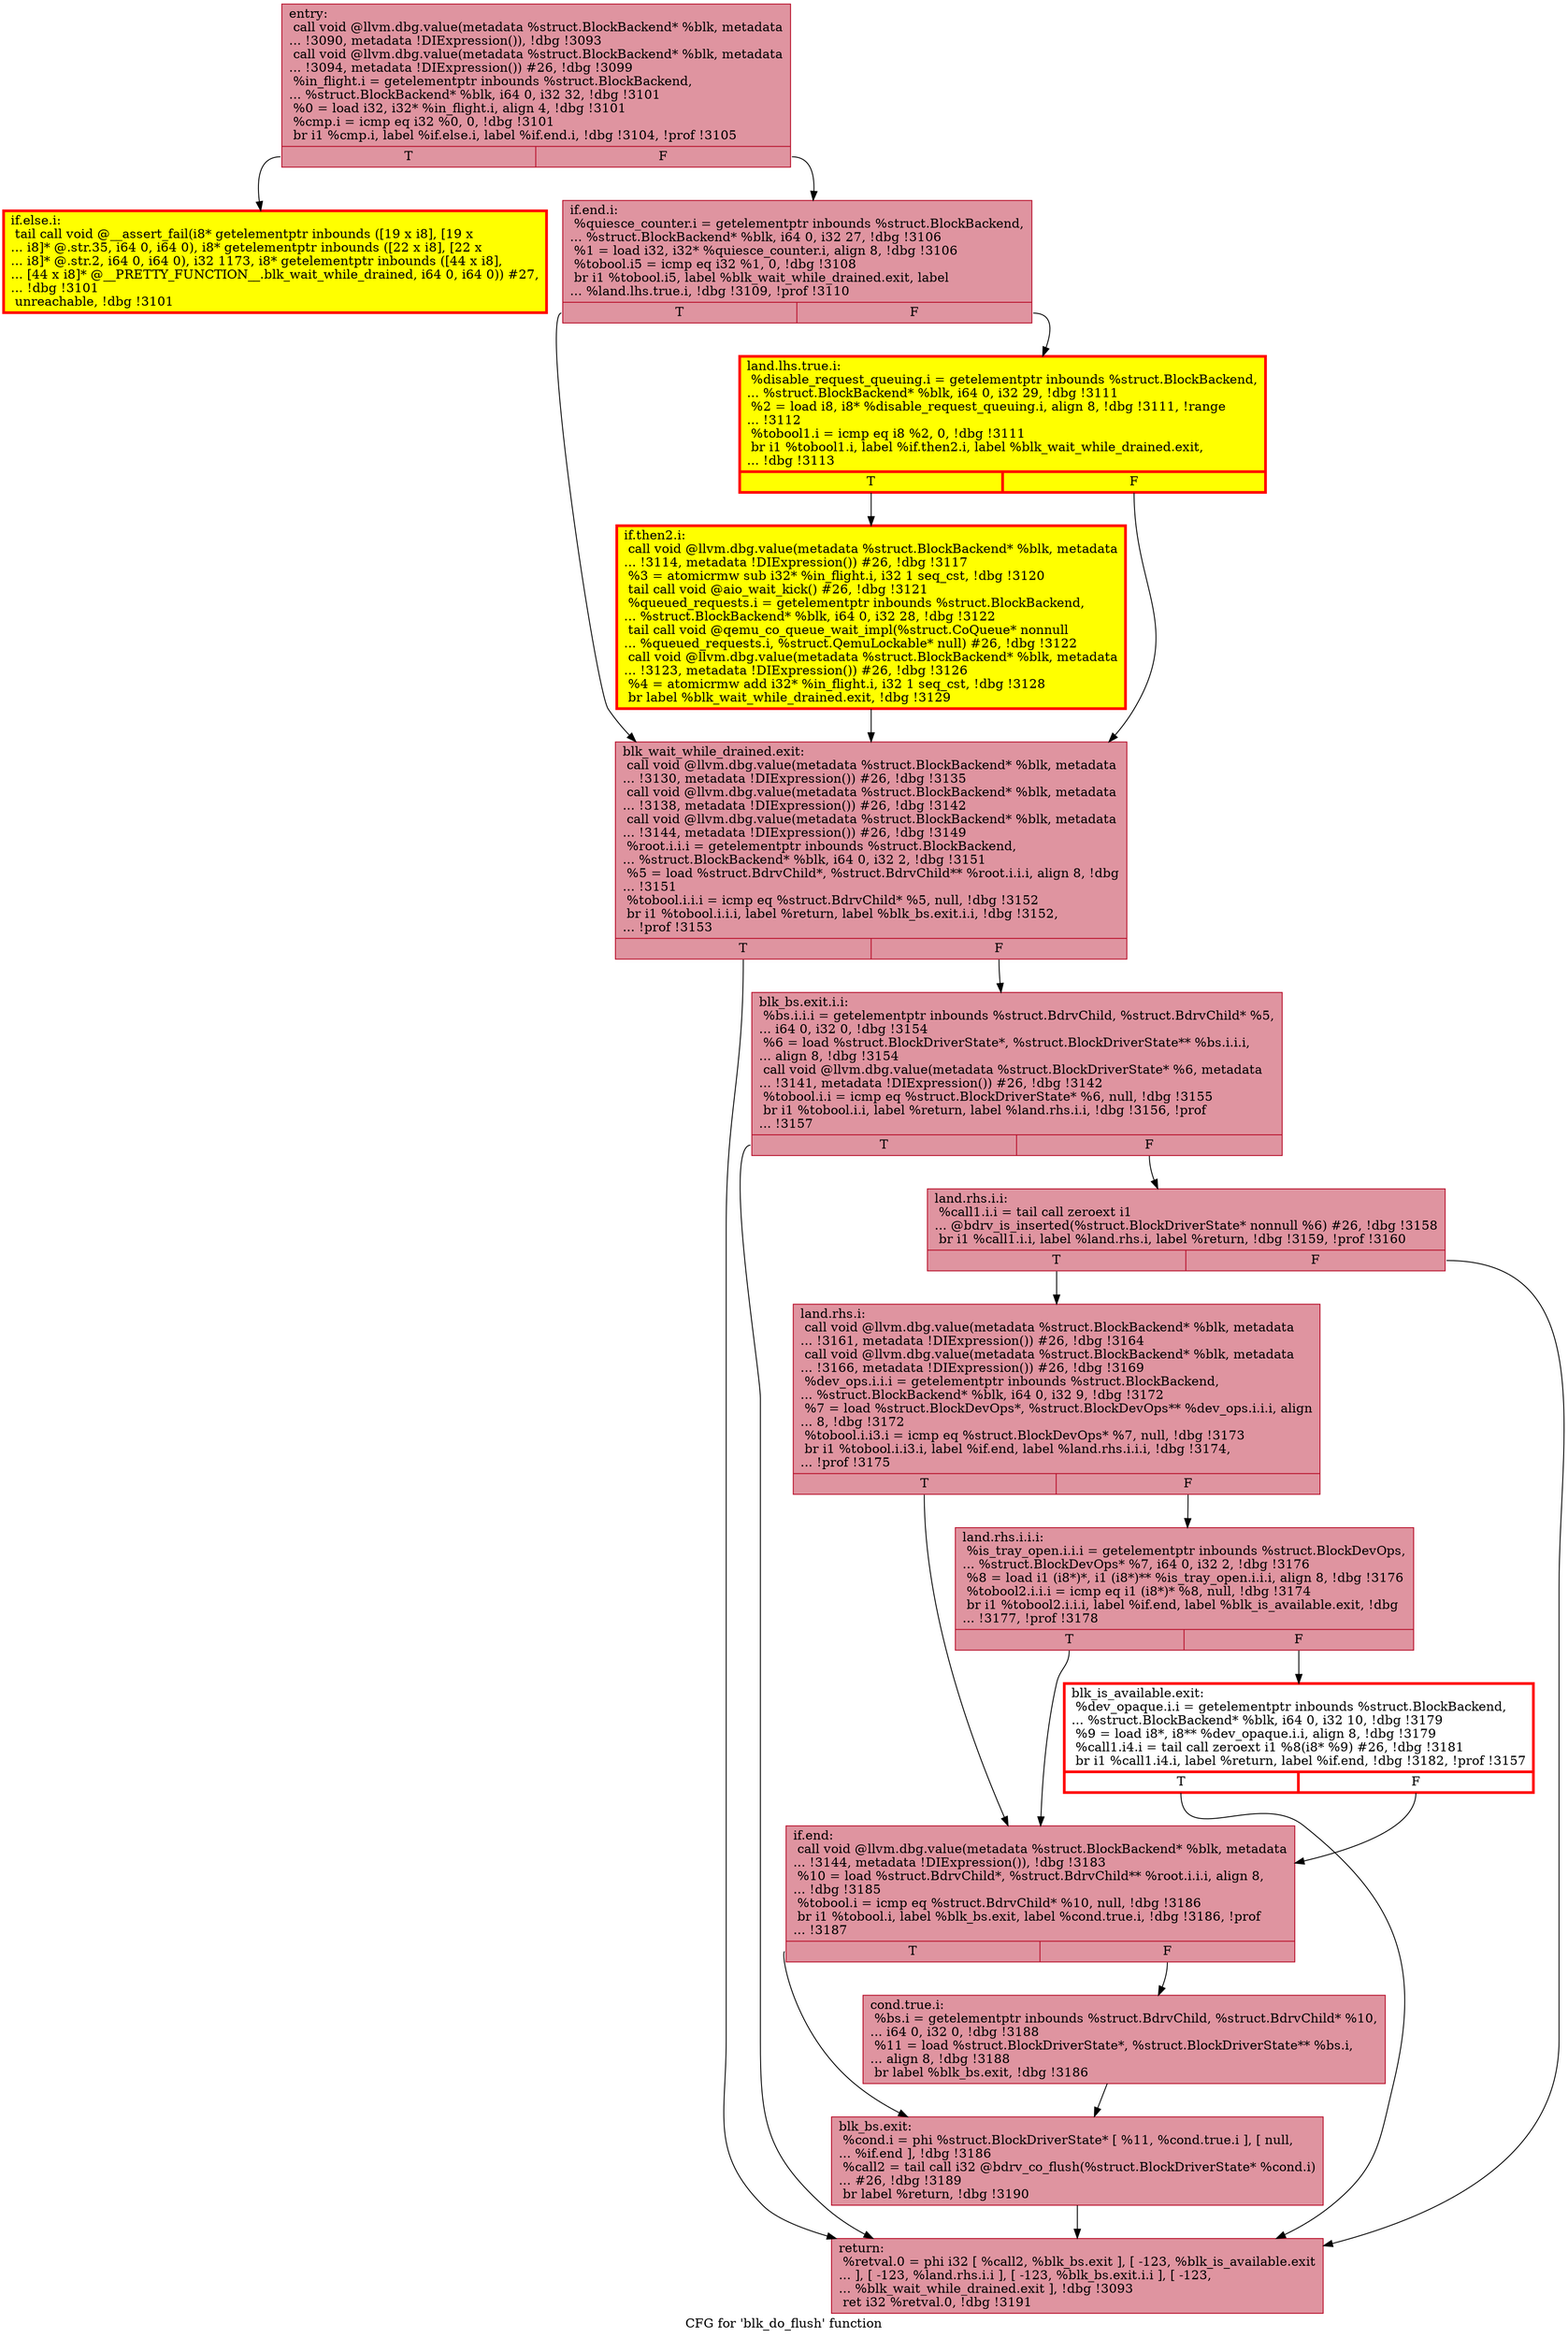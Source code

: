 digraph "CFG for 'blk_do_flush' function" {
	label="CFG for 'blk_do_flush' function";

	Node0x55d70fe93130 [shape=record,color="#b70d28ff", style=filled, fillcolor="#b70d2870",label="{entry:\l  call void @llvm.dbg.value(metadata %struct.BlockBackend* %blk, metadata\l... !3090, metadata !DIExpression()), !dbg !3093\l  call void @llvm.dbg.value(metadata %struct.BlockBackend* %blk, metadata\l... !3094, metadata !DIExpression()) #26, !dbg !3099\l  %in_flight.i = getelementptr inbounds %struct.BlockBackend,\l... %struct.BlockBackend* %blk, i64 0, i32 32, !dbg !3101\l  %0 = load i32, i32* %in_flight.i, align 4, !dbg !3101\l  %cmp.i = icmp eq i32 %0, 0, !dbg !3101\l  br i1 %cmp.i, label %if.else.i, label %if.end.i, !dbg !3104, !prof !3105\l|{<s0>T|<s1>F}}"];
	Node0x55d70fe93130:s0 -> Node0x55d70fe74d50;
	Node0x55d70fe93130:s1 -> Node0x55d71002d400;
	Node0x55d70fe74d50 [shape=record,penwidth=3.0, style="filled", color="red", fillcolor="yellow",label="{if.else.i:                                        \l  tail call void @__assert_fail(i8* getelementptr inbounds ([19 x i8], [19 x\l... i8]* @.str.35, i64 0, i64 0), i8* getelementptr inbounds ([22 x i8], [22 x\l... i8]* @.str.2, i64 0, i64 0), i32 1173, i8* getelementptr inbounds ([44 x i8],\l... [44 x i8]* @__PRETTY_FUNCTION__.blk_wait_while_drained, i64 0, i64 0)) #27,\l... !dbg !3101\l  unreachable, !dbg !3101\l}"];
	Node0x55d71002d400 [shape=record,color="#b70d28ff", style=filled, fillcolor="#b70d2870",label="{if.end.i:                                         \l  %quiesce_counter.i = getelementptr inbounds %struct.BlockBackend,\l... %struct.BlockBackend* %blk, i64 0, i32 27, !dbg !3106\l  %1 = load i32, i32* %quiesce_counter.i, align 8, !dbg !3106\l  %tobool.i5 = icmp eq i32 %1, 0, !dbg !3108\l  br i1 %tobool.i5, label %blk_wait_while_drained.exit, label\l... %land.lhs.true.i, !dbg !3109, !prof !3110\l|{<s0>T|<s1>F}}"];
	Node0x55d71002d400:s0 -> Node0x55d70ff4edf0;
	Node0x55d71002d400:s1 -> Node0x55d70ffc3c00;
	Node0x55d70ffc3c00 [shape=record,penwidth=3.0, style="filled", color="red", fillcolor="yellow",label="{land.lhs.true.i:                                  \l  %disable_request_queuing.i = getelementptr inbounds %struct.BlockBackend,\l... %struct.BlockBackend* %blk, i64 0, i32 29, !dbg !3111\l  %2 = load i8, i8* %disable_request_queuing.i, align 8, !dbg !3111, !range\l... !3112\l  %tobool1.i = icmp eq i8 %2, 0, !dbg !3111\l  br i1 %tobool1.i, label %if.then2.i, label %blk_wait_while_drained.exit,\l... !dbg !3113\l|{<s0>T|<s1>F}}"];
	Node0x55d70ffc3c00:s0 -> Node0x55d70fc9bfd0;
	Node0x55d70ffc3c00:s1 -> Node0x55d70ff4edf0;
	Node0x55d70fc9bfd0 [shape=record,penwidth=3.0, style="filled", color="red", fillcolor="yellow",label="{if.then2.i:                                       \l  call void @llvm.dbg.value(metadata %struct.BlockBackend* %blk, metadata\l... !3114, metadata !DIExpression()) #26, !dbg !3117\l  %3 = atomicrmw sub i32* %in_flight.i, i32 1 seq_cst, !dbg !3120\l  tail call void @aio_wait_kick() #26, !dbg !3121\l  %queued_requests.i = getelementptr inbounds %struct.BlockBackend,\l... %struct.BlockBackend* %blk, i64 0, i32 28, !dbg !3122\l  tail call void @qemu_co_queue_wait_impl(%struct.CoQueue* nonnull\l... %queued_requests.i, %struct.QemuLockable* null) #26, !dbg !3122\l  call void @llvm.dbg.value(metadata %struct.BlockBackend* %blk, metadata\l... !3123, metadata !DIExpression()) #26, !dbg !3126\l  %4 = atomicrmw add i32* %in_flight.i, i32 1 seq_cst, !dbg !3128\l  br label %blk_wait_while_drained.exit, !dbg !3129\l}"];
	Node0x55d70fc9bfd0 -> Node0x55d70ff4edf0;
	Node0x55d70ff4edf0 [shape=record,color="#b70d28ff", style=filled, fillcolor="#b70d2870",label="{blk_wait_while_drained.exit:                      \l  call void @llvm.dbg.value(metadata %struct.BlockBackend* %blk, metadata\l... !3130, metadata !DIExpression()) #26, !dbg !3135\l  call void @llvm.dbg.value(metadata %struct.BlockBackend* %blk, metadata\l... !3138, metadata !DIExpression()) #26, !dbg !3142\l  call void @llvm.dbg.value(metadata %struct.BlockBackend* %blk, metadata\l... !3144, metadata !DIExpression()) #26, !dbg !3149\l  %root.i.i.i = getelementptr inbounds %struct.BlockBackend,\l... %struct.BlockBackend* %blk, i64 0, i32 2, !dbg !3151\l  %5 = load %struct.BdrvChild*, %struct.BdrvChild** %root.i.i.i, align 8, !dbg\l... !3151\l  %tobool.i.i.i = icmp eq %struct.BdrvChild* %5, null, !dbg !3152\l  br i1 %tobool.i.i.i, label %return, label %blk_bs.exit.i.i, !dbg !3152,\l... !prof !3153\l|{<s0>T|<s1>F}}"];
	Node0x55d70ff4edf0:s0 -> Node0x55d70fe93260;
	Node0x55d70ff4edf0:s1 -> Node0x55d70fe37780;
	Node0x55d70fe37780 [shape=record,color="#b70d28ff", style=filled, fillcolor="#b70d2870",label="{blk_bs.exit.i.i:                                  \l  %bs.i.i.i = getelementptr inbounds %struct.BdrvChild, %struct.BdrvChild* %5,\l... i64 0, i32 0, !dbg !3154\l  %6 = load %struct.BlockDriverState*, %struct.BlockDriverState** %bs.i.i.i,\l... align 8, !dbg !3154\l  call void @llvm.dbg.value(metadata %struct.BlockDriverState* %6, metadata\l... !3141, metadata !DIExpression()) #26, !dbg !3142\l  %tobool.i.i = icmp eq %struct.BlockDriverState* %6, null, !dbg !3155\l  br i1 %tobool.i.i, label %return, label %land.rhs.i.i, !dbg !3156, !prof\l... !3157\l|{<s0>T|<s1>F}}"];
	Node0x55d70fe37780:s0 -> Node0x55d70fe93260;
	Node0x55d70fe37780:s1 -> Node0x55d70fe377d0;
	Node0x55d70fe377d0 [shape=record,color="#b70d28ff", style=filled, fillcolor="#b70d2870",label="{land.rhs.i.i:                                     \l  %call1.i.i = tail call zeroext i1\l... @bdrv_is_inserted(%struct.BlockDriverState* nonnull %6) #26, !dbg !3158\l  br i1 %call1.i.i, label %land.rhs.i, label %return, !dbg !3159, !prof !3160\l|{<s0>T|<s1>F}}"];
	Node0x55d70fe377d0:s0 -> Node0x55d70fdf4300;
	Node0x55d70fe377d0:s1 -> Node0x55d70fe93260;
	Node0x55d70fdf4300 [shape=record,color="#b70d28ff", style=filled, fillcolor="#b70d2870",label="{land.rhs.i:                                       \l  call void @llvm.dbg.value(metadata %struct.BlockBackend* %blk, metadata\l... !3161, metadata !DIExpression()) #26, !dbg !3164\l  call void @llvm.dbg.value(metadata %struct.BlockBackend* %blk, metadata\l... !3166, metadata !DIExpression()) #26, !dbg !3169\l  %dev_ops.i.i.i = getelementptr inbounds %struct.BlockBackend,\l... %struct.BlockBackend* %blk, i64 0, i32 9, !dbg !3172\l  %7 = load %struct.BlockDevOps*, %struct.BlockDevOps** %dev_ops.i.i.i, align\l... 8, !dbg !3172\l  %tobool.i.i3.i = icmp eq %struct.BlockDevOps* %7, null, !dbg !3173\l  br i1 %tobool.i.i3.i, label %if.end, label %land.rhs.i.i.i, !dbg !3174,\l... !prof !3175\l|{<s0>T|<s1>F}}"];
	Node0x55d70fdf4300:s0 -> Node0x55d70fe93510;
	Node0x55d70fdf4300:s1 -> Node0x55d70fe75360;
	Node0x55d70fe75360 [shape=record,color="#b70d28ff", style=filled, fillcolor="#b70d2870",label="{land.rhs.i.i.i:                                   \l  %is_tray_open.i.i.i = getelementptr inbounds %struct.BlockDevOps,\l... %struct.BlockDevOps* %7, i64 0, i32 2, !dbg !3176\l  %8 = load i1 (i8*)*, i1 (i8*)** %is_tray_open.i.i.i, align 8, !dbg !3176\l  %tobool2.i.i.i = icmp eq i1 (i8*)* %8, null, !dbg !3174\l  br i1 %tobool2.i.i.i, label %if.end, label %blk_is_available.exit, !dbg\l... !3177, !prof !3178\l|{<s0>T|<s1>F}}"];
	Node0x55d70fe75360:s0 -> Node0x55d70fe93510;
	Node0x55d70fe75360:s1 -> Node0x55d70fe77ef0;
	Node0x55d70fe77ef0 [shape=record,penwidth=3.0, color="red",label="{blk_is_available.exit:                            \l  %dev_opaque.i.i = getelementptr inbounds %struct.BlockBackend,\l... %struct.BlockBackend* %blk, i64 0, i32 10, !dbg !3179\l  %9 = load i8*, i8** %dev_opaque.i.i, align 8, !dbg !3179\l  %call1.i4.i = tail call zeroext i1 %8(i8* %9) #26, !dbg !3181\l  br i1 %call1.i4.i, label %return, label %if.end, !dbg !3182, !prof !3157\l|{<s0>T|<s1>F}}"];
	Node0x55d70fe77ef0:s0 -> Node0x55d70fe93260;
	Node0x55d70fe77ef0:s1 -> Node0x55d70fe93510;
	Node0x55d70fe93510 [shape=record,color="#b70d28ff", style=filled, fillcolor="#b70d2870",label="{if.end:                                           \l  call void @llvm.dbg.value(metadata %struct.BlockBackend* %blk, metadata\l... !3144, metadata !DIExpression()), !dbg !3183\l  %10 = load %struct.BdrvChild*, %struct.BdrvChild** %root.i.i.i, align 8,\l... !dbg !3185\l  %tobool.i = icmp eq %struct.BdrvChild* %10, null, !dbg !3186\l  br i1 %tobool.i, label %blk_bs.exit, label %cond.true.i, !dbg !3186, !prof\l... !3187\l|{<s0>T|<s1>F}}"];
	Node0x55d70fe93510:s0 -> Node0x55d70fd327c0;
	Node0x55d70fe93510:s1 -> Node0x55d70fe7d330;
	Node0x55d70fe7d330 [shape=record,color="#b70d28ff", style=filled, fillcolor="#b70d2870",label="{cond.true.i:                                      \l  %bs.i = getelementptr inbounds %struct.BdrvChild, %struct.BdrvChild* %10,\l... i64 0, i32 0, !dbg !3188\l  %11 = load %struct.BlockDriverState*, %struct.BlockDriverState** %bs.i,\l... align 8, !dbg !3188\l  br label %blk_bs.exit, !dbg !3186\l}"];
	Node0x55d70fe7d330 -> Node0x55d70fd327c0;
	Node0x55d70fd327c0 [shape=record,color="#b70d28ff", style=filled, fillcolor="#b70d2870",label="{blk_bs.exit:                                      \l  %cond.i = phi %struct.BlockDriverState* [ %11, %cond.true.i ], [ null,\l... %if.end ], !dbg !3186\l  %call2 = tail call i32 @bdrv_co_flush(%struct.BlockDriverState* %cond.i)\l... #26, !dbg !3189\l  br label %return, !dbg !3190\l}"];
	Node0x55d70fd327c0 -> Node0x55d70fe93260;
	Node0x55d70fe93260 [shape=record,color="#b70d28ff", style=filled, fillcolor="#b70d2870",label="{return:                                           \l  %retval.0 = phi i32 [ %call2, %blk_bs.exit ], [ -123, %blk_is_available.exit\l... ], [ -123, %land.rhs.i.i ], [ -123, %blk_bs.exit.i.i ], [ -123,\l... %blk_wait_while_drained.exit ], !dbg !3093\l  ret i32 %retval.0, !dbg !3191\l}"];
}
